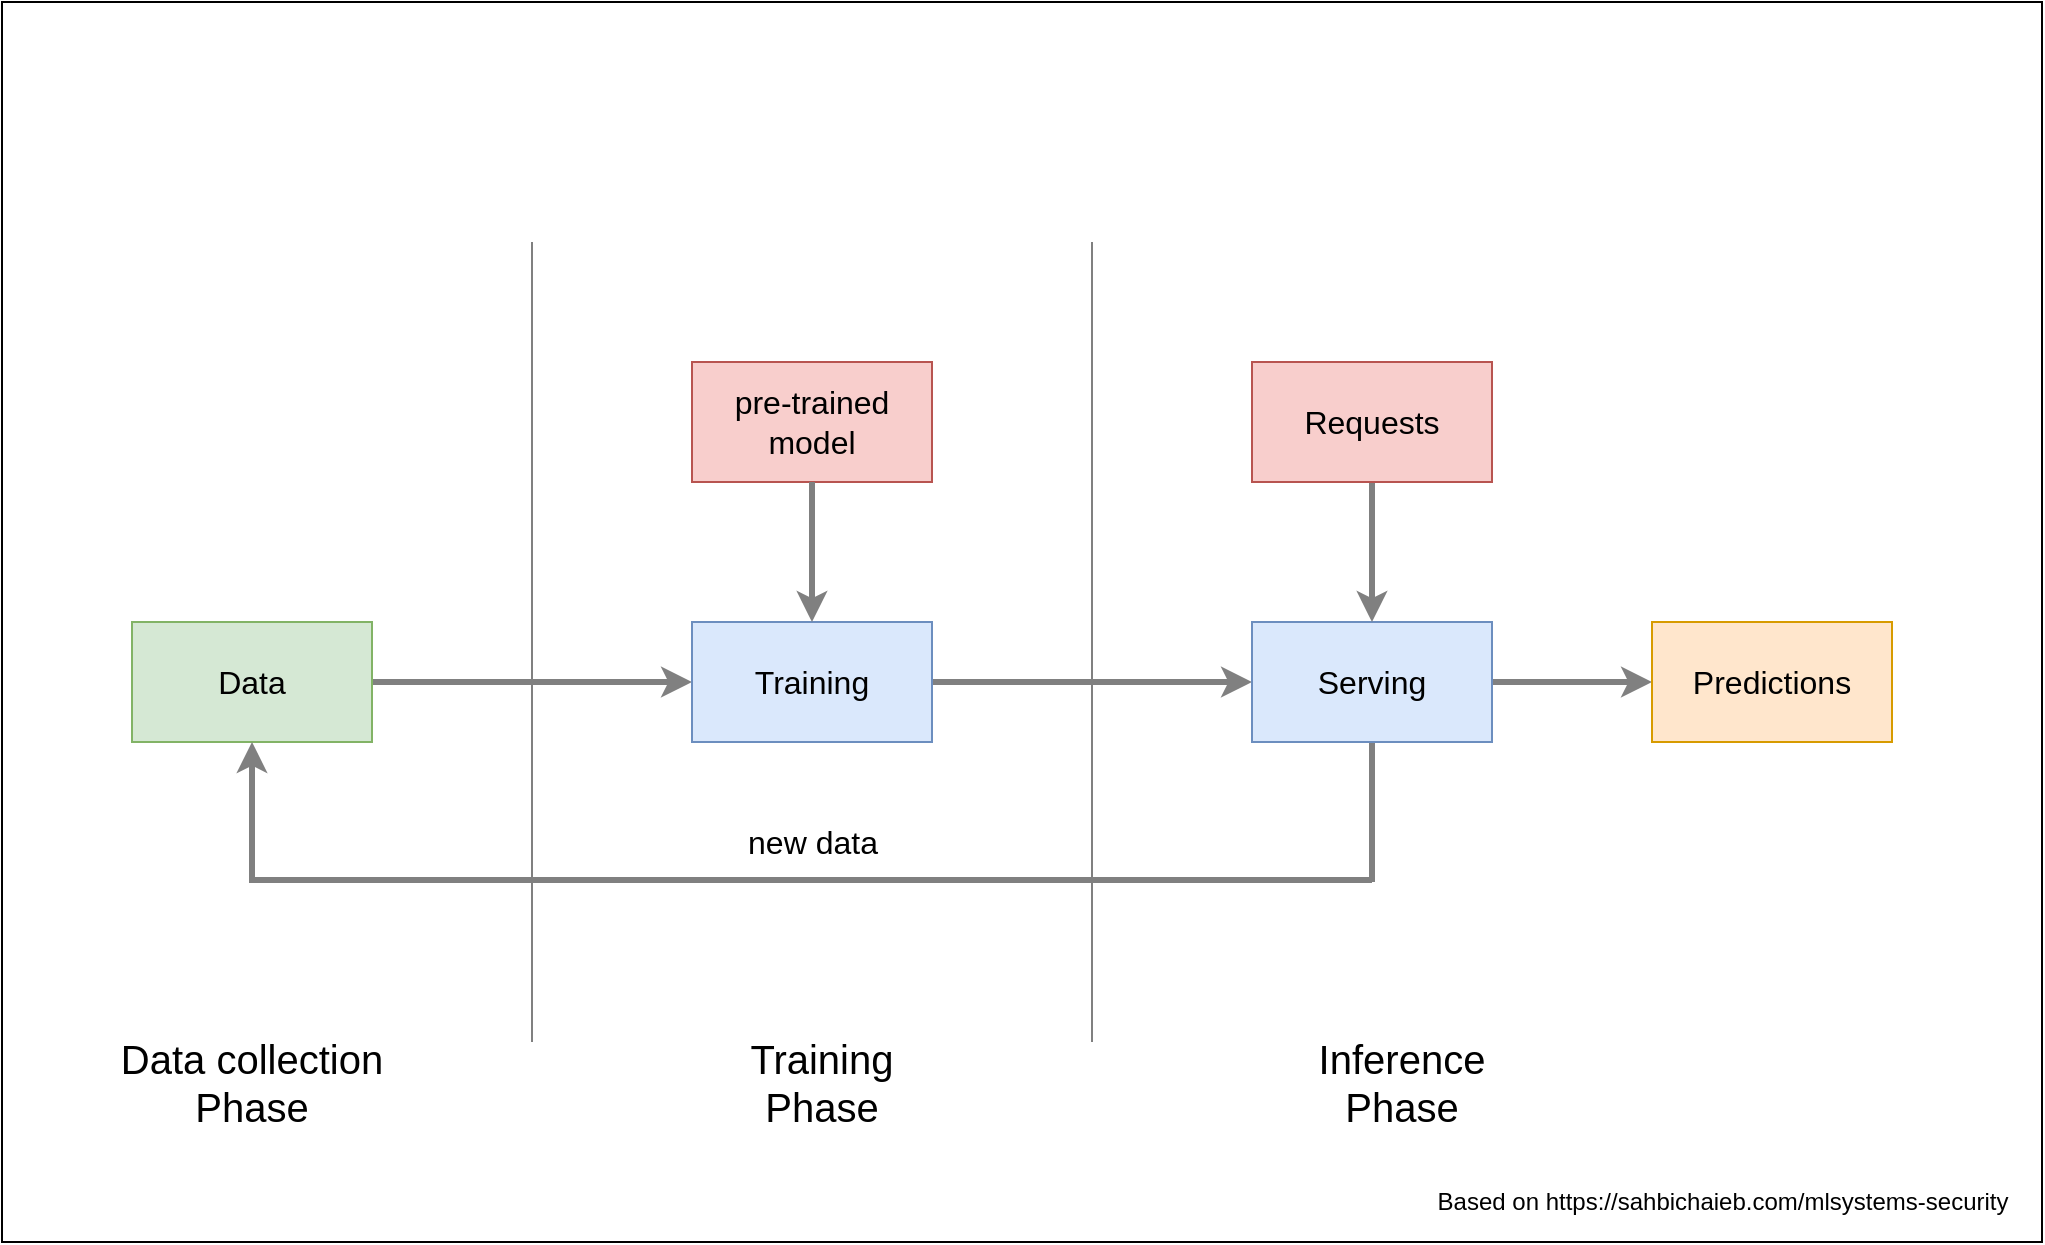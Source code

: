<mxfile version="18.0.6" type="device" pages="3"><diagram id="RNFB6xogdaObQNmdqbAb" name="woAttacks"><mxGraphModel dx="3346" dy="1932" grid="1" gridSize="10" guides="1" tooltips="1" connect="1" arrows="1" fold="1" page="1" pageScale="1" pageWidth="1169" pageHeight="827" math="0" shadow="0"><root><mxCell id="0"/><mxCell id="1" parent="0"/><mxCell id="ejrVKNgcgrdBrrJfz22q-30" style="edgeStyle=orthogonalEdgeStyle;rounded=0;jumpStyle=none;orthogonalLoop=1;jettySize=auto;html=1;entryX=0;entryY=0.5;entryDx=0;entryDy=0;shadow=0;fontSize=16;fontColor=#FF0000;endArrow=classic;endFill=1;strokeColor=#808080;elbow=vertical;strokeWidth=3;" parent="1" source="ejrVKNgcgrdBrrJfz22q-2" target="ejrVKNgcgrdBrrJfz22q-8" edge="1"><mxGeometry relative="1" as="geometry"/></mxCell><mxCell id="ejrVKNgcgrdBrrJfz22q-2" value="&lt;font style=&quot;font-size: 16px;&quot;&gt;Data&lt;/font&gt;" style="rounded=0;whiteSpace=wrap;html=1;fillColor=#d5e8d4;strokeColor=#82b366;" parent="1" vertex="1"><mxGeometry x="145" y="390" width="120" height="60" as="geometry"/></mxCell><mxCell id="ejrVKNgcgrdBrrJfz22q-3" value="" style="endArrow=none;html=1;rounded=0;strokeColor=#808080;" parent="1" edge="1"><mxGeometry width="50" height="50" relative="1" as="geometry"><mxPoint x="345" y="600" as="sourcePoint"/><mxPoint x="345" y="200" as="targetPoint"/></mxGeometry></mxCell><mxCell id="ejrVKNgcgrdBrrJfz22q-4" value="&lt;font style=&quot;font-size: 20px;&quot;&gt;Data collection&lt;br&gt;Phase&lt;br&gt;&lt;/font&gt;" style="text;html=1;strokeColor=none;fillColor=none;align=center;verticalAlign=middle;whiteSpace=wrap;rounded=0;" parent="1" vertex="1"><mxGeometry x="120" y="590" width="170" height="60" as="geometry"/></mxCell><mxCell id="ejrVKNgcgrdBrrJfz22q-5" value="&lt;font style=&quot;font-size: 20px;&quot;&gt;Training&lt;br&gt;Phase&lt;br&gt;&lt;/font&gt;" style="text;html=1;strokeColor=none;fillColor=none;align=center;verticalAlign=middle;whiteSpace=wrap;rounded=0;" parent="1" vertex="1"><mxGeometry x="405" y="590" width="170" height="60" as="geometry"/></mxCell><mxCell id="ejrVKNgcgrdBrrJfz22q-6" value="&lt;font style=&quot;font-size: 20px;&quot;&gt;Inference&lt;br&gt;Phase&lt;br&gt;&lt;/font&gt;" style="text;html=1;strokeColor=none;fillColor=none;align=center;verticalAlign=middle;whiteSpace=wrap;rounded=0;" parent="1" vertex="1"><mxGeometry x="695" y="590" width="170" height="60" as="geometry"/></mxCell><mxCell id="ejrVKNgcgrdBrrJfz22q-7" value="" style="endArrow=none;html=1;rounded=0;strokeColor=#808080;" parent="1" edge="1"><mxGeometry width="50" height="50" relative="1" as="geometry"><mxPoint x="625" y="600" as="sourcePoint"/><mxPoint x="625" y="200" as="targetPoint"/></mxGeometry></mxCell><mxCell id="ejrVKNgcgrdBrrJfz22q-31" style="edgeStyle=orthogonalEdgeStyle;rounded=0;jumpStyle=none;orthogonalLoop=1;jettySize=auto;html=1;entryX=0;entryY=0.5;entryDx=0;entryDy=0;shadow=0;fontSize=16;fontColor=#FF0000;endArrow=classic;endFill=1;strokeColor=#808080;strokeWidth=3;elbow=vertical;" parent="1" source="ejrVKNgcgrdBrrJfz22q-8" target="ejrVKNgcgrdBrrJfz22q-9" edge="1"><mxGeometry relative="1" as="geometry"/></mxCell><mxCell id="ejrVKNgcgrdBrrJfz22q-8" value="&lt;font style=&quot;font-size: 16px;&quot;&gt;Training&lt;/font&gt;" style="rounded=0;whiteSpace=wrap;html=1;fillColor=#dae8fc;strokeColor=#6c8ebf;" parent="1" vertex="1"><mxGeometry x="425" y="390" width="120" height="60" as="geometry"/></mxCell><mxCell id="ejrVKNgcgrdBrrJfz22q-32" style="edgeStyle=orthogonalEdgeStyle;rounded=0;jumpStyle=none;orthogonalLoop=1;jettySize=auto;html=1;entryX=0;entryY=0.5;entryDx=0;entryDy=0;shadow=0;fontSize=16;fontColor=#FF0000;endArrow=classic;endFill=1;strokeColor=#808080;strokeWidth=3;elbow=vertical;" parent="1" source="ejrVKNgcgrdBrrJfz22q-9" target="ejrVKNgcgrdBrrJfz22q-10" edge="1"><mxGeometry relative="1" as="geometry"/></mxCell><mxCell id="ejrVKNgcgrdBrrJfz22q-33" style="edgeStyle=orthogonalEdgeStyle;rounded=0;jumpStyle=none;orthogonalLoop=1;jettySize=auto;html=1;shadow=0;fontSize=16;fontColor=#FF0000;endArrow=none;endFill=0;strokeColor=#808080;strokeWidth=3;elbow=vertical;" parent="1" source="ejrVKNgcgrdBrrJfz22q-9" edge="1"><mxGeometry relative="1" as="geometry"><mxPoint x="765" y="520" as="targetPoint"/></mxGeometry></mxCell><mxCell id="ejrVKNgcgrdBrrJfz22q-9" value="&lt;font style=&quot;font-size: 16px;&quot;&gt;Serving&lt;/font&gt;" style="rounded=0;whiteSpace=wrap;html=1;fillColor=#dae8fc;strokeColor=#6c8ebf;" parent="1" vertex="1"><mxGeometry x="705" y="390" width="120" height="60" as="geometry"/></mxCell><mxCell id="ejrVKNgcgrdBrrJfz22q-10" value="&lt;font style=&quot;font-size: 16px;&quot;&gt;Predictions&lt;/font&gt;" style="rounded=0;whiteSpace=wrap;html=1;fillColor=#ffe6cc;strokeColor=#d79b00;" parent="1" vertex="1"><mxGeometry x="905" y="390" width="120" height="60" as="geometry"/></mxCell><mxCell id="ejrVKNgcgrdBrrJfz22q-39" style="edgeStyle=orthogonalEdgeStyle;rounded=0;jumpStyle=none;orthogonalLoop=1;jettySize=auto;html=1;entryX=0.5;entryY=0;entryDx=0;entryDy=0;shadow=0;fontSize=16;fontColor=#000000;endArrow=classic;endFill=1;strokeColor=#808080;strokeWidth=3;elbow=vertical;" parent="1" source="ejrVKNgcgrdBrrJfz22q-11" target="ejrVKNgcgrdBrrJfz22q-9" edge="1"><mxGeometry relative="1" as="geometry"/></mxCell><mxCell id="ejrVKNgcgrdBrrJfz22q-11" value="&lt;font style=&quot;font-size: 16px;&quot;&gt;Requests&lt;/font&gt;" style="rounded=0;whiteSpace=wrap;html=1;fillColor=#f8cecc;strokeColor=#b85450;" parent="1" vertex="1"><mxGeometry x="705" y="260" width="120" height="60" as="geometry"/></mxCell><mxCell id="ejrVKNgcgrdBrrJfz22q-13" value="&lt;font style=&quot;font-size: 16px;&quot;&gt;pre-trained&lt;br&gt;model&lt;br&gt;&lt;/font&gt;" style="rounded=0;whiteSpace=wrap;html=1;fillColor=#f8cecc;strokeColor=#b85450;" parent="1" vertex="1"><mxGeometry x="425" y="260" width="120" height="60" as="geometry"/></mxCell><mxCell id="ejrVKNgcgrdBrrJfz22q-38" style="edgeStyle=orthogonalEdgeStyle;rounded=0;jumpStyle=none;orthogonalLoop=1;jettySize=auto;html=1;entryX=0.5;entryY=0;entryDx=0;entryDy=0;shadow=0;fontSize=16;fontColor=#FF0000;endArrow=classic;endFill=1;strokeColor=#808080;elbow=vertical;strokeWidth=3;exitX=0.5;exitY=1;exitDx=0;exitDy=0;" parent="1" source="ejrVKNgcgrdBrrJfz22q-13" target="ejrVKNgcgrdBrrJfz22q-8" edge="1"><mxGeometry relative="1" as="geometry"><mxPoint x="195" y="430" as="sourcePoint"/><mxPoint x="435" y="430" as="targetPoint"/></mxGeometry></mxCell><mxCell id="NlvEzW2cER4dy0ob8Jzt-1" value="" style="rounded=0;whiteSpace=wrap;html=1;fontSize=12;fontColor=#000000;strokeColor=#000000;fillColor=none;" parent="1" vertex="1"><mxGeometry x="80" y="80" width="1020" height="620" as="geometry"/></mxCell><mxCell id="ejrVKNgcgrdBrrJfz22q-40" style="edgeStyle=orthogonalEdgeStyle;rounded=0;jumpStyle=none;orthogonalLoop=1;jettySize=auto;html=1;shadow=0;fontSize=16;fontColor=#FF0000;endArrow=classic;endFill=1;strokeColor=#808080;strokeWidth=3;elbow=vertical;entryX=0.5;entryY=1;entryDx=0;entryDy=0;" parent="1" target="ejrVKNgcgrdBrrJfz22q-2" edge="1"><mxGeometry relative="1" as="geometry"><mxPoint x="765" y="520" as="sourcePoint"/><mxPoint x="210" y="519" as="targetPoint"/><Array as="points"><mxPoint x="765" y="519"/><mxPoint x="205" y="519"/></Array></mxGeometry></mxCell><mxCell id="ejrVKNgcgrdBrrJfz22q-41" value="new data" style="edgeLabel;html=1;align=center;verticalAlign=middle;resizable=0;points=[];fontSize=16;fontColor=#000000;" parent="ejrVKNgcgrdBrrJfz22q-40" vertex="1" connectable="0"><mxGeometry x="-0.099" y="-3" relative="1" as="geometry"><mxPoint x="3" y="-16" as="offset"/></mxGeometry></mxCell><mxCell id="NlvEzW2cER4dy0ob8Jzt-2" value="Based on&amp;nbsp;https://sahbichaieb.com/mlsystems-security" style="text;html=1;align=center;verticalAlign=middle;resizable=0;points=[];autosize=1;strokeColor=none;fillColor=none;fontSize=12;fontColor=#000000;" parent="1" vertex="1"><mxGeometry x="790" y="670" width="300" height="20" as="geometry"/></mxCell></root></mxGraphModel></diagram><diagram id="9yRICJZvOF3jBKpiPIQ3" name="AttackSurface"><mxGraphModel dx="3346" dy="1932" grid="1" gridSize="10" guides="1" tooltips="1" connect="1" arrows="1" fold="1" page="1" pageScale="1" pageWidth="1169" pageHeight="827" math="0" shadow="0"><root><mxCell id="0"/><mxCell id="1" parent="0"/><mxCell id="UTCKa3ozesJwYGTRGf2v-1" value="" style="rounded=0;whiteSpace=wrap;html=1;fontSize=12;fontColor=#000000;strokeColor=#000000;fillColor=none;" parent="1" vertex="1"><mxGeometry x="80" y="80" width="1020" height="620" as="geometry"/></mxCell><mxCell id="nrl-kLtDPtIWph81rL-J-1" style="edgeStyle=orthogonalEdgeStyle;rounded=0;jumpStyle=none;orthogonalLoop=1;jettySize=auto;html=1;entryX=0;entryY=0.5;entryDx=0;entryDy=0;shadow=0;fontSize=16;fontColor=#FF0000;endArrow=classic;endFill=1;strokeColor=#808080;elbow=vertical;strokeWidth=3;" parent="1" source="nrl-kLtDPtIWph81rL-J-2" target="nrl-kLtDPtIWph81rL-J-9" edge="1"><mxGeometry relative="1" as="geometry"/></mxCell><mxCell id="nrl-kLtDPtIWph81rL-J-2" value="&lt;font style=&quot;font-size: 16px;&quot;&gt;Data&lt;/font&gt;" style="rounded=0;whiteSpace=wrap;html=1;fillColor=#d5e8d4;strokeColor=#82b366;" parent="1" vertex="1"><mxGeometry x="145" y="390" width="120" height="60" as="geometry"/></mxCell><mxCell id="nrl-kLtDPtIWph81rL-J-3" value="" style="endArrow=none;html=1;rounded=0;strokeColor=#808080;" parent="1" edge="1"><mxGeometry width="50" height="50" relative="1" as="geometry"><mxPoint x="345" y="600" as="sourcePoint"/><mxPoint x="345" y="200" as="targetPoint"/></mxGeometry></mxCell><mxCell id="nrl-kLtDPtIWph81rL-J-4" value="&lt;font style=&quot;font-size: 20px;&quot;&gt;Data collection&lt;br&gt;Phase&lt;br&gt;&lt;/font&gt;" style="text;html=1;strokeColor=none;fillColor=none;align=center;verticalAlign=middle;whiteSpace=wrap;rounded=0;" parent="1" vertex="1"><mxGeometry x="120" y="590" width="170" height="60" as="geometry"/></mxCell><mxCell id="nrl-kLtDPtIWph81rL-J-5" value="&lt;font style=&quot;font-size: 20px;&quot;&gt;Training&lt;br&gt;Phase&lt;br&gt;&lt;/font&gt;" style="text;html=1;strokeColor=none;fillColor=none;align=center;verticalAlign=middle;whiteSpace=wrap;rounded=0;" parent="1" vertex="1"><mxGeometry x="405" y="590" width="170" height="60" as="geometry"/></mxCell><mxCell id="nrl-kLtDPtIWph81rL-J-6" value="&lt;font style=&quot;font-size: 20px;&quot;&gt;Inference&lt;br&gt;Phase&lt;br&gt;&lt;/font&gt;" style="text;html=1;strokeColor=none;fillColor=none;align=center;verticalAlign=middle;whiteSpace=wrap;rounded=0;" parent="1" vertex="1"><mxGeometry x="695" y="590" width="170" height="60" as="geometry"/></mxCell><mxCell id="nrl-kLtDPtIWph81rL-J-7" value="" style="endArrow=none;html=1;rounded=0;strokeColor=#808080;" parent="1" edge="1"><mxGeometry width="50" height="50" relative="1" as="geometry"><mxPoint x="625" y="600" as="sourcePoint"/><mxPoint x="625" y="200" as="targetPoint"/></mxGeometry></mxCell><mxCell id="nrl-kLtDPtIWph81rL-J-8" style="edgeStyle=orthogonalEdgeStyle;rounded=0;jumpStyle=none;orthogonalLoop=1;jettySize=auto;html=1;entryX=0;entryY=0.5;entryDx=0;entryDy=0;shadow=0;fontSize=16;fontColor=#FF0000;endArrow=classic;endFill=1;strokeColor=#808080;strokeWidth=3;elbow=vertical;" parent="1" source="nrl-kLtDPtIWph81rL-J-9" target="nrl-kLtDPtIWph81rL-J-12" edge="1"><mxGeometry relative="1" as="geometry"/></mxCell><mxCell id="nrl-kLtDPtIWph81rL-J-9" value="&lt;font style=&quot;font-size: 16px;&quot;&gt;Training&lt;/font&gt;" style="rounded=0;whiteSpace=wrap;html=1;fillColor=#dae8fc;strokeColor=#6c8ebf;" parent="1" vertex="1"><mxGeometry x="425" y="390" width="120" height="60" as="geometry"/></mxCell><mxCell id="nrl-kLtDPtIWph81rL-J-10" style="edgeStyle=orthogonalEdgeStyle;rounded=0;jumpStyle=none;orthogonalLoop=1;jettySize=auto;html=1;entryX=0;entryY=0.5;entryDx=0;entryDy=0;shadow=0;fontSize=16;fontColor=#FF0000;endArrow=classic;endFill=1;strokeColor=#808080;strokeWidth=3;elbow=vertical;" parent="1" source="nrl-kLtDPtIWph81rL-J-12" target="nrl-kLtDPtIWph81rL-J-13" edge="1"><mxGeometry relative="1" as="geometry"/></mxCell><mxCell id="nrl-kLtDPtIWph81rL-J-11" style="edgeStyle=orthogonalEdgeStyle;rounded=0;jumpStyle=none;orthogonalLoop=1;jettySize=auto;html=1;shadow=0;fontSize=16;fontColor=#FF0000;endArrow=none;endFill=0;strokeColor=#808080;strokeWidth=3;elbow=vertical;" parent="1" source="nrl-kLtDPtIWph81rL-J-12" edge="1"><mxGeometry relative="1" as="geometry"><mxPoint x="765" y="520" as="targetPoint"/></mxGeometry></mxCell><mxCell id="nrl-kLtDPtIWph81rL-J-12" value="&lt;font style=&quot;font-size: 16px;&quot;&gt;Serving&lt;/font&gt;" style="rounded=0;whiteSpace=wrap;html=1;fillColor=#dae8fc;strokeColor=#6c8ebf;" parent="1" vertex="1"><mxGeometry x="705" y="390" width="120" height="60" as="geometry"/></mxCell><mxCell id="nrl-kLtDPtIWph81rL-J-13" value="&lt;font style=&quot;font-size: 16px;&quot;&gt;Predictions&lt;/font&gt;" style="rounded=0;whiteSpace=wrap;html=1;fillColor=#ffe6cc;strokeColor=#d79b00;" parent="1" vertex="1"><mxGeometry x="905" y="390" width="120" height="60" as="geometry"/></mxCell><mxCell id="nrl-kLtDPtIWph81rL-J-14" style="edgeStyle=orthogonalEdgeStyle;rounded=0;jumpStyle=none;orthogonalLoop=1;jettySize=auto;html=1;entryX=0.5;entryY=0;entryDx=0;entryDy=0;shadow=0;fontSize=16;fontColor=#000000;endArrow=classic;endFill=1;strokeColor=#808080;strokeWidth=3;elbow=vertical;" parent="1" source="nrl-kLtDPtIWph81rL-J-15" target="nrl-kLtDPtIWph81rL-J-12" edge="1"><mxGeometry relative="1" as="geometry"/></mxCell><mxCell id="nrl-kLtDPtIWph81rL-J-15" value="&lt;font style=&quot;font-size: 16px;&quot;&gt;Requests&lt;/font&gt;" style="rounded=0;whiteSpace=wrap;html=1;fillColor=#f8cecc;strokeColor=#b85450;" parent="1" vertex="1"><mxGeometry x="705" y="260" width="120" height="60" as="geometry"/></mxCell><mxCell id="nrl-kLtDPtIWph81rL-J-16" value="&lt;font style=&quot;font-size: 16px;&quot;&gt;pre-trained&lt;br&gt;model&lt;br&gt;&lt;/font&gt;" style="rounded=0;whiteSpace=wrap;html=1;fillColor=#f8cecc;strokeColor=#b85450;" parent="1" vertex="1"><mxGeometry x="425" y="260" width="120" height="60" as="geometry"/></mxCell><mxCell id="nrl-kLtDPtIWph81rL-J-17" style="edgeStyle=orthogonalEdgeStyle;rounded=0;orthogonalLoop=1;jettySize=auto;html=1;entryX=0.5;entryY=0;entryDx=0;entryDy=0;fontSize=16;strokeColor=#808080;dashed=1;" parent="1" source="nrl-kLtDPtIWph81rL-J-21" target="nrl-kLtDPtIWph81rL-J-16" edge="1"><mxGeometry relative="1" as="geometry"/></mxCell><mxCell id="nrl-kLtDPtIWph81rL-J-18" style="edgeStyle=orthogonalEdgeStyle;rounded=0;orthogonalLoop=1;jettySize=auto;html=1;exitX=1;exitY=0.5;exitDx=0;exitDy=0;fontSize=16;strokeColor=#808080;elbow=vertical;jumpStyle=none;shadow=0;endArrow=none;endFill=0;dashed=1;" parent="1" source="nrl-kLtDPtIWph81rL-J-21" edge="1"><mxGeometry relative="1" as="geometry"><mxPoint x="660" y="280" as="targetPoint"/><Array as="points"><mxPoint x="660" y="170"/><mxPoint x="660" y="280"/></Array></mxGeometry></mxCell><mxCell id="nrl-kLtDPtIWph81rL-J-19" value="trigger" style="edgeLabel;html=1;align=center;verticalAlign=middle;resizable=0;points=[];fontSize=16;" parent="nrl-kLtDPtIWph81rL-J-18" vertex="1" connectable="0"><mxGeometry x="-0.146" y="1" relative="1" as="geometry"><mxPoint x="19" y="-9" as="offset"/></mxGeometry></mxCell><mxCell id="nrl-kLtDPtIWph81rL-J-20" style="edgeStyle=orthogonalEdgeStyle;rounded=0;jumpStyle=none;orthogonalLoop=1;jettySize=auto;html=1;shadow=0;dashed=1;fontSize=16;endArrow=none;endFill=0;strokeColor=#808080;elbow=vertical;exitX=0;exitY=0.5;exitDx=0;exitDy=0;" parent="1" source="nrl-kLtDPtIWph81rL-J-21" edge="1"><mxGeometry relative="1" as="geometry"><mxPoint x="345" y="170" as="targetPoint"/><Array as="points"><mxPoint x="345" y="170"/></Array></mxGeometry></mxCell><mxCell id="nrl-kLtDPtIWph81rL-J-21" value="Backdoor&lt;br&gt;Attack" style="rounded=1;whiteSpace=wrap;html=1;fontSize=16;fillColor=default;fontColor=#FF0000;strokeColor=#FF0000;fontStyle=0;" parent="1" vertex="1"><mxGeometry x="425" y="140" width="120" height="60" as="geometry"/></mxCell><mxCell id="nrl-kLtDPtIWph81rL-J-22" style="edgeStyle=orthogonalEdgeStyle;rounded=0;jumpStyle=none;orthogonalLoop=1;jettySize=auto;html=1;entryX=0.5;entryY=0;entryDx=0;entryDy=0;shadow=0;dashed=1;fontSize=16;endArrow=classic;endFill=1;strokeColor=#808080;elbow=vertical;" parent="1" source="nrl-kLtDPtIWph81rL-J-23" target="nrl-kLtDPtIWph81rL-J-15" edge="1"><mxGeometry relative="1" as="geometry"/></mxCell><mxCell id="nrl-kLtDPtIWph81rL-J-23" value="Adversarial&lt;br&gt;Attack" style="rounded=1;whiteSpace=wrap;html=1;fontSize=16;fillColor=default;fontColor=#FF0000;strokeColor=#FF0000;fontStyle=0;" parent="1" vertex="1"><mxGeometry x="705" y="140" width="120" height="60" as="geometry"/></mxCell><mxCell id="nrl-kLtDPtIWph81rL-J-24" style="edgeStyle=orthogonalEdgeStyle;rounded=0;jumpStyle=none;orthogonalLoop=1;jettySize=auto;html=1;entryX=0.5;entryY=0;entryDx=0;entryDy=0;shadow=0;fontSize=16;fontColor=#FF0000;endArrow=classic;endFill=1;strokeColor=#808080;strokeWidth=1;elbow=vertical;dashed=1;" parent="1" source="nrl-kLtDPtIWph81rL-J-25" target="nrl-kLtDPtIWph81rL-J-2" edge="1"><mxGeometry relative="1" as="geometry"/></mxCell><mxCell id="nrl-kLtDPtIWph81rL-J-25" value="Data&lt;br&gt;Poisoning" style="rounded=1;whiteSpace=wrap;html=1;fontSize=16;fontColor=#FF0000;fontStyle=0;strokeColor=#FF0000;" parent="1" vertex="1"><mxGeometry x="145" y="140" width="120" height="60" as="geometry"/></mxCell><mxCell id="nrl-kLtDPtIWph81rL-J-26" style="edgeStyle=orthogonalEdgeStyle;rounded=0;jumpStyle=none;orthogonalLoop=1;jettySize=auto;html=1;entryX=0.5;entryY=1;entryDx=0;entryDy=0;shadow=0;dashed=1;fontSize=16;endArrow=classic;endFill=1;strokeColor=#808080;elbow=vertical;" parent="1" source="nrl-kLtDPtIWph81rL-J-27" target="nrl-kLtDPtIWph81rL-J-13" edge="1"><mxGeometry relative="1" as="geometry"/></mxCell><mxCell id="nrl-kLtDPtIWph81rL-J-27" value="Data&lt;br&gt;Extraction" style="rounded=1;whiteSpace=wrap;html=1;fontSize=16;fillColor=default;fontColor=#FF0000;strokeColor=#FF0000;fontStyle=0;" parent="1" vertex="1"><mxGeometry x="905" y="510" width="120" height="60" as="geometry"/></mxCell><mxCell id="nrl-kLtDPtIWph81rL-J-28" style="edgeStyle=orthogonalEdgeStyle;rounded=0;jumpStyle=none;orthogonalLoop=1;jettySize=auto;html=1;entryX=0.5;entryY=0;entryDx=0;entryDy=0;shadow=0;dashed=1;fontSize=16;endArrow=classic;endFill=1;strokeColor=#808080;elbow=vertical;" parent="1" source="nrl-kLtDPtIWph81rL-J-29" target="nrl-kLtDPtIWph81rL-J-13" edge="1"><mxGeometry relative="1" as="geometry"/></mxCell><mxCell id="nrl-kLtDPtIWph81rL-J-29" value="Model&lt;br&gt;Stealing" style="rounded=1;whiteSpace=wrap;html=1;fontSize=16;fillColor=default;fontColor=#FF0000;strokeColor=#FF0000;fontStyle=0;" parent="1" vertex="1"><mxGeometry x="905" y="260" width="120" height="60" as="geometry"/></mxCell><mxCell id="nrl-kLtDPtIWph81rL-J-30" style="edgeStyle=orthogonalEdgeStyle;rounded=0;orthogonalLoop=1;jettySize=auto;html=1;fontSize=16;strokeColor=#808080;elbow=vertical;jumpStyle=none;shadow=0;dashed=1;" parent="1" edge="1"><mxGeometry relative="1" as="geometry"><mxPoint x="705" y="280" as="targetPoint"/><mxPoint x="660" y="280" as="sourcePoint"/></mxGeometry></mxCell><mxCell id="nrl-kLtDPtIWph81rL-J-31" style="edgeStyle=orthogonalEdgeStyle;rounded=0;jumpStyle=none;orthogonalLoop=1;jettySize=auto;html=1;shadow=0;dashed=1;fontSize=16;endArrow=classic;endFill=1;strokeColor=#808080;elbow=vertical;" parent="1" edge="1"><mxGeometry relative="1" as="geometry"><mxPoint x="225" y="390" as="targetPoint"/><mxPoint x="345" y="170" as="sourcePoint"/><Array as="points"><mxPoint x="345" y="170"/><mxPoint x="305" y="170"/><mxPoint x="305" y="280"/><mxPoint x="225" y="280"/></Array></mxGeometry></mxCell><mxCell id="nrl-kLtDPtIWph81rL-J-32" style="edgeStyle=orthogonalEdgeStyle;rounded=0;jumpStyle=none;orthogonalLoop=1;jettySize=auto;html=1;entryX=0.5;entryY=0;entryDx=0;entryDy=0;shadow=0;fontSize=16;fontColor=#FF0000;endArrow=classic;endFill=1;strokeColor=#808080;elbow=vertical;strokeWidth=3;exitX=0.5;exitY=1;exitDx=0;exitDy=0;" parent="1" source="nrl-kLtDPtIWph81rL-J-16" target="nrl-kLtDPtIWph81rL-J-9" edge="1"><mxGeometry relative="1" as="geometry"><mxPoint x="195" y="430" as="sourcePoint"/><mxPoint x="435" y="430" as="targetPoint"/></mxGeometry></mxCell><mxCell id="nrl-kLtDPtIWph81rL-J-33" style="edgeStyle=orthogonalEdgeStyle;rounded=0;jumpStyle=none;orthogonalLoop=1;jettySize=auto;html=1;shadow=0;fontSize=16;fontColor=#FF0000;endArrow=classic;endFill=1;strokeColor=#808080;strokeWidth=3;elbow=vertical;entryX=0.5;entryY=1;entryDx=0;entryDy=0;" parent="1" target="nrl-kLtDPtIWph81rL-J-2" edge="1"><mxGeometry relative="1" as="geometry"><mxPoint x="765" y="520" as="sourcePoint"/><mxPoint x="210" y="519" as="targetPoint"/><Array as="points"><mxPoint x="765" y="519"/><mxPoint x="205" y="519"/></Array></mxGeometry></mxCell><mxCell id="nrl-kLtDPtIWph81rL-J-34" value="new data" style="edgeLabel;html=1;align=center;verticalAlign=middle;resizable=0;points=[];fontSize=16;fontColor=#000000;" parent="nrl-kLtDPtIWph81rL-J-33" vertex="1" connectable="0"><mxGeometry x="-0.099" y="-3" relative="1" as="geometry"><mxPoint x="3" y="-16" as="offset"/></mxGeometry></mxCell><mxCell id="nrl-kLtDPtIWph81rL-J-35" style="edgeStyle=orthogonalEdgeStyle;rounded=0;orthogonalLoop=1;jettySize=auto;html=1;entryX=0.75;entryY=0;entryDx=0;entryDy=0;fontSize=16;strokeColor=#808080;dashed=1;" parent="1" target="nrl-kLtDPtIWph81rL-J-9" edge="1"><mxGeometry relative="1" as="geometry"><mxPoint x="585" y="170" as="sourcePoint"/><mxPoint x="495" y="270" as="targetPoint"/><Array as="points"><mxPoint x="585" y="190"/><mxPoint x="585" y="360"/><mxPoint x="515" y="360"/></Array></mxGeometry></mxCell><mxCell id="By_9sLCx5rR-arANRbZm-1" value="Based on&amp;nbsp;https://sahbichaieb.com/mlsystems-security" style="text;html=1;align=center;verticalAlign=middle;resizable=0;points=[];autosize=1;strokeColor=none;fillColor=none;fontSize=12;fontColor=#000000;" parent="1" vertex="1"><mxGeometry x="790" y="670" width="300" height="20" as="geometry"/></mxCell></root></mxGraphModel></diagram><diagram name="AttackSurface_CIA" id="G-6qAFuhvt_CCw4ODq_C"><mxGraphModel dx="1312" dy="758" grid="1" gridSize="10" guides="1" tooltips="1" connect="1" arrows="1" fold="1" page="1" pageScale="1" pageWidth="1169" pageHeight="827" math="0" shadow="0"><root><mxCell id="vMA1LxuL5O48TzKGGJkR-0"/><mxCell id="vMA1LxuL5O48TzKGGJkR-1" parent="vMA1LxuL5O48TzKGGJkR-0"/><mxCell id="vMA1LxuL5O48TzKGGJkR-2" value="" style="rounded=0;whiteSpace=wrap;html=1;fontSize=12;fontColor=#000000;strokeColor=#000000;fillColor=none;" vertex="1" parent="vMA1LxuL5O48TzKGGJkR-1"><mxGeometry x="80" y="80" width="1020" height="620" as="geometry"/></mxCell><mxCell id="vMA1LxuL5O48TzKGGJkR-3" style="edgeStyle=orthogonalEdgeStyle;rounded=0;jumpStyle=none;orthogonalLoop=1;jettySize=auto;html=1;entryX=0;entryY=0.5;entryDx=0;entryDy=0;shadow=0;fontSize=16;fontColor=#FF0000;endArrow=classic;endFill=1;strokeColor=#808080;elbow=vertical;strokeWidth=3;" edge="1" parent="vMA1LxuL5O48TzKGGJkR-1" source="vMA1LxuL5O48TzKGGJkR-4" target="vMA1LxuL5O48TzKGGJkR-11"><mxGeometry relative="1" as="geometry"/></mxCell><mxCell id="vMA1LxuL5O48TzKGGJkR-4" value="&lt;font style=&quot;font-size: 16px;&quot;&gt;Data&lt;/font&gt;" style="rounded=0;whiteSpace=wrap;html=1;fillColor=#d5e8d4;strokeColor=#82b366;" vertex="1" parent="vMA1LxuL5O48TzKGGJkR-1"><mxGeometry x="145" y="390" width="120" height="60" as="geometry"/></mxCell><mxCell id="vMA1LxuL5O48TzKGGJkR-5" value="" style="endArrow=none;html=1;rounded=0;strokeColor=#808080;" edge="1" parent="vMA1LxuL5O48TzKGGJkR-1"><mxGeometry width="50" height="50" relative="1" as="geometry"><mxPoint x="345" y="600" as="sourcePoint"/><mxPoint x="345" y="200" as="targetPoint"/></mxGeometry></mxCell><mxCell id="vMA1LxuL5O48TzKGGJkR-6" value="&lt;font style=&quot;font-size: 20px;&quot;&gt;Data collection&lt;br&gt;Phase&lt;br&gt;&lt;/font&gt;" style="text;html=1;strokeColor=none;fillColor=none;align=center;verticalAlign=middle;whiteSpace=wrap;rounded=0;" vertex="1" parent="vMA1LxuL5O48TzKGGJkR-1"><mxGeometry x="120" y="590" width="170" height="60" as="geometry"/></mxCell><mxCell id="vMA1LxuL5O48TzKGGJkR-7" value="&lt;font style=&quot;font-size: 20px;&quot;&gt;Training&lt;br&gt;Phase&lt;br&gt;&lt;/font&gt;" style="text;html=1;strokeColor=none;fillColor=none;align=center;verticalAlign=middle;whiteSpace=wrap;rounded=0;" vertex="1" parent="vMA1LxuL5O48TzKGGJkR-1"><mxGeometry x="405" y="590" width="170" height="60" as="geometry"/></mxCell><mxCell id="vMA1LxuL5O48TzKGGJkR-8" value="&lt;font style=&quot;font-size: 20px;&quot;&gt;Inference&lt;br&gt;Phase&lt;br&gt;&lt;/font&gt;" style="text;html=1;strokeColor=none;fillColor=none;align=center;verticalAlign=middle;whiteSpace=wrap;rounded=0;" vertex="1" parent="vMA1LxuL5O48TzKGGJkR-1"><mxGeometry x="695" y="590" width="170" height="60" as="geometry"/></mxCell><mxCell id="vMA1LxuL5O48TzKGGJkR-9" value="" style="endArrow=none;html=1;rounded=0;strokeColor=#808080;" edge="1" parent="vMA1LxuL5O48TzKGGJkR-1"><mxGeometry width="50" height="50" relative="1" as="geometry"><mxPoint x="625" y="600" as="sourcePoint"/><mxPoint x="625" y="200" as="targetPoint"/></mxGeometry></mxCell><mxCell id="vMA1LxuL5O48TzKGGJkR-10" style="edgeStyle=orthogonalEdgeStyle;rounded=0;jumpStyle=none;orthogonalLoop=1;jettySize=auto;html=1;entryX=0;entryY=0.5;entryDx=0;entryDy=0;shadow=0;fontSize=16;fontColor=#FF0000;endArrow=classic;endFill=1;strokeColor=#808080;strokeWidth=3;elbow=vertical;" edge="1" parent="vMA1LxuL5O48TzKGGJkR-1" source="vMA1LxuL5O48TzKGGJkR-11" target="vMA1LxuL5O48TzKGGJkR-14"><mxGeometry relative="1" as="geometry"/></mxCell><mxCell id="vMA1LxuL5O48TzKGGJkR-11" value="&lt;font style=&quot;font-size: 16px;&quot;&gt;Training&lt;/font&gt;" style="rounded=0;whiteSpace=wrap;html=1;fillColor=#dae8fc;strokeColor=#6c8ebf;" vertex="1" parent="vMA1LxuL5O48TzKGGJkR-1"><mxGeometry x="425" y="390" width="120" height="60" as="geometry"/></mxCell><mxCell id="vMA1LxuL5O48TzKGGJkR-12" style="edgeStyle=orthogonalEdgeStyle;rounded=0;jumpStyle=none;orthogonalLoop=1;jettySize=auto;html=1;entryX=0;entryY=0.5;entryDx=0;entryDy=0;shadow=0;fontSize=16;fontColor=#FF0000;endArrow=classic;endFill=1;strokeColor=#808080;strokeWidth=3;elbow=vertical;" edge="1" parent="vMA1LxuL5O48TzKGGJkR-1" source="vMA1LxuL5O48TzKGGJkR-14" target="vMA1LxuL5O48TzKGGJkR-15"><mxGeometry relative="1" as="geometry"/></mxCell><mxCell id="vMA1LxuL5O48TzKGGJkR-13" style="edgeStyle=orthogonalEdgeStyle;rounded=0;jumpStyle=none;orthogonalLoop=1;jettySize=auto;html=1;shadow=0;fontSize=16;fontColor=#FF0000;endArrow=none;endFill=0;strokeColor=#808080;strokeWidth=3;elbow=vertical;" edge="1" parent="vMA1LxuL5O48TzKGGJkR-1" source="vMA1LxuL5O48TzKGGJkR-14"><mxGeometry relative="1" as="geometry"><mxPoint x="765" y="520" as="targetPoint"/></mxGeometry></mxCell><mxCell id="vMA1LxuL5O48TzKGGJkR-14" value="&lt;font style=&quot;font-size: 16px;&quot;&gt;Serving&lt;/font&gt;" style="rounded=0;whiteSpace=wrap;html=1;fillColor=#dae8fc;strokeColor=#6c8ebf;" vertex="1" parent="vMA1LxuL5O48TzKGGJkR-1"><mxGeometry x="705" y="390" width="120" height="60" as="geometry"/></mxCell><mxCell id="vMA1LxuL5O48TzKGGJkR-15" value="&lt;font style=&quot;font-size: 16px;&quot;&gt;Predictions&lt;/font&gt;" style="rounded=0;whiteSpace=wrap;html=1;fillColor=#ffe6cc;strokeColor=#d79b00;" vertex="1" parent="vMA1LxuL5O48TzKGGJkR-1"><mxGeometry x="905" y="390" width="120" height="60" as="geometry"/></mxCell><mxCell id="vMA1LxuL5O48TzKGGJkR-16" style="edgeStyle=orthogonalEdgeStyle;rounded=0;jumpStyle=none;orthogonalLoop=1;jettySize=auto;html=1;entryX=0.5;entryY=0;entryDx=0;entryDy=0;shadow=0;fontSize=16;fontColor=#000000;endArrow=classic;endFill=1;strokeColor=#808080;strokeWidth=3;elbow=vertical;" edge="1" parent="vMA1LxuL5O48TzKGGJkR-1" source="vMA1LxuL5O48TzKGGJkR-17" target="vMA1LxuL5O48TzKGGJkR-14"><mxGeometry relative="1" as="geometry"/></mxCell><mxCell id="vMA1LxuL5O48TzKGGJkR-17" value="&lt;font style=&quot;font-size: 16px;&quot;&gt;Requests&lt;/font&gt;" style="rounded=0;whiteSpace=wrap;html=1;fillColor=#f8cecc;strokeColor=#b85450;" vertex="1" parent="vMA1LxuL5O48TzKGGJkR-1"><mxGeometry x="705" y="260" width="120" height="60" as="geometry"/></mxCell><mxCell id="vMA1LxuL5O48TzKGGJkR-18" value="&lt;font style=&quot;font-size: 16px;&quot;&gt;pre-trained&lt;br&gt;model&lt;br&gt;&lt;/font&gt;" style="rounded=0;whiteSpace=wrap;html=1;fillColor=#f8cecc;strokeColor=#b85450;" vertex="1" parent="vMA1LxuL5O48TzKGGJkR-1"><mxGeometry x="425" y="260" width="120" height="60" as="geometry"/></mxCell><mxCell id="vMA1LxuL5O48TzKGGJkR-19" style="edgeStyle=orthogonalEdgeStyle;rounded=0;orthogonalLoop=1;jettySize=auto;html=1;entryX=0.5;entryY=0;entryDx=0;entryDy=0;fontSize=16;strokeColor=#808080;dashed=1;" edge="1" parent="vMA1LxuL5O48TzKGGJkR-1" source="vMA1LxuL5O48TzKGGJkR-23" target="vMA1LxuL5O48TzKGGJkR-18"><mxGeometry relative="1" as="geometry"/></mxCell><mxCell id="vMA1LxuL5O48TzKGGJkR-20" style="edgeStyle=orthogonalEdgeStyle;rounded=0;orthogonalLoop=1;jettySize=auto;html=1;exitX=1;exitY=0.5;exitDx=0;exitDy=0;fontSize=16;strokeColor=#808080;elbow=vertical;jumpStyle=none;shadow=0;endArrow=none;endFill=0;dashed=1;" edge="1" parent="vMA1LxuL5O48TzKGGJkR-1" source="vMA1LxuL5O48TzKGGJkR-23"><mxGeometry relative="1" as="geometry"><mxPoint x="660" y="280" as="targetPoint"/><Array as="points"><mxPoint x="660" y="170"/><mxPoint x="660" y="280"/></Array></mxGeometry></mxCell><mxCell id="vMA1LxuL5O48TzKGGJkR-21" value="trigger" style="edgeLabel;html=1;align=center;verticalAlign=middle;resizable=0;points=[];fontSize=16;" vertex="1" connectable="0" parent="vMA1LxuL5O48TzKGGJkR-20"><mxGeometry x="-0.146" y="1" relative="1" as="geometry"><mxPoint x="19" y="-9" as="offset"/></mxGeometry></mxCell><mxCell id="vMA1LxuL5O48TzKGGJkR-22" style="edgeStyle=orthogonalEdgeStyle;rounded=0;jumpStyle=none;orthogonalLoop=1;jettySize=auto;html=1;shadow=0;dashed=1;fontSize=16;endArrow=none;endFill=0;strokeColor=#808080;elbow=vertical;exitX=0;exitY=0.5;exitDx=0;exitDy=0;" edge="1" parent="vMA1LxuL5O48TzKGGJkR-1" source="vMA1LxuL5O48TzKGGJkR-23"><mxGeometry relative="1" as="geometry"><mxPoint x="345" y="170" as="targetPoint"/><Array as="points"><mxPoint x="345" y="170"/></Array></mxGeometry></mxCell><mxCell id="vMA1LxuL5O48TzKGGJkR-23" value="Backdoor&lt;br&gt;Attack" style="rounded=1;whiteSpace=wrap;html=1;fontSize=16;fillColor=default;fontColor=#FF0000;strokeColor=#FF0000;fontStyle=0;" vertex="1" parent="vMA1LxuL5O48TzKGGJkR-1"><mxGeometry x="425" y="140" width="120" height="60" as="geometry"/></mxCell><mxCell id="vMA1LxuL5O48TzKGGJkR-24" style="edgeStyle=orthogonalEdgeStyle;rounded=0;jumpStyle=none;orthogonalLoop=1;jettySize=auto;html=1;entryX=0.5;entryY=0;entryDx=0;entryDy=0;shadow=0;dashed=1;fontSize=16;endArrow=classic;endFill=1;strokeColor=#808080;elbow=vertical;" edge="1" parent="vMA1LxuL5O48TzKGGJkR-1" source="vMA1LxuL5O48TzKGGJkR-25" target="vMA1LxuL5O48TzKGGJkR-17"><mxGeometry relative="1" as="geometry"/></mxCell><mxCell id="vMA1LxuL5O48TzKGGJkR-25" value="Adversarial&lt;br&gt;Attack" style="rounded=1;whiteSpace=wrap;html=1;fontSize=16;fillColor=default;fontColor=#FF0000;strokeColor=#FF0000;fontStyle=0;" vertex="1" parent="vMA1LxuL5O48TzKGGJkR-1"><mxGeometry x="705" y="140" width="120" height="60" as="geometry"/></mxCell><mxCell id="vMA1LxuL5O48TzKGGJkR-26" style="edgeStyle=orthogonalEdgeStyle;rounded=0;jumpStyle=none;orthogonalLoop=1;jettySize=auto;html=1;entryX=0.5;entryY=0;entryDx=0;entryDy=0;shadow=0;fontSize=16;fontColor=#FF0000;endArrow=classic;endFill=1;strokeColor=#808080;strokeWidth=1;elbow=vertical;dashed=1;" edge="1" parent="vMA1LxuL5O48TzKGGJkR-1" source="vMA1LxuL5O48TzKGGJkR-27" target="vMA1LxuL5O48TzKGGJkR-4"><mxGeometry relative="1" as="geometry"/></mxCell><mxCell id="vMA1LxuL5O48TzKGGJkR-27" value="Data&lt;br&gt;Poisoning" style="rounded=1;whiteSpace=wrap;html=1;fontSize=16;fontColor=#FF0000;fontStyle=0;strokeColor=#FF0000;" vertex="1" parent="vMA1LxuL5O48TzKGGJkR-1"><mxGeometry x="145" y="140" width="120" height="60" as="geometry"/></mxCell><mxCell id="vMA1LxuL5O48TzKGGJkR-28" style="edgeStyle=orthogonalEdgeStyle;rounded=0;jumpStyle=none;orthogonalLoop=1;jettySize=auto;html=1;entryX=0.5;entryY=1;entryDx=0;entryDy=0;shadow=0;dashed=1;fontSize=16;endArrow=classic;endFill=1;strokeColor=#808080;elbow=vertical;" edge="1" parent="vMA1LxuL5O48TzKGGJkR-1" source="vMA1LxuL5O48TzKGGJkR-29" target="vMA1LxuL5O48TzKGGJkR-15"><mxGeometry relative="1" as="geometry"/></mxCell><mxCell id="vMA1LxuL5O48TzKGGJkR-29" value="Data&lt;br&gt;Extraction" style="rounded=1;whiteSpace=wrap;html=1;fontSize=16;fillColor=default;fontColor=#FF0000;strokeColor=#FF0000;fontStyle=0;" vertex="1" parent="vMA1LxuL5O48TzKGGJkR-1"><mxGeometry x="905" y="510" width="120" height="60" as="geometry"/></mxCell><mxCell id="vMA1LxuL5O48TzKGGJkR-30" style="edgeStyle=orthogonalEdgeStyle;rounded=0;jumpStyle=none;orthogonalLoop=1;jettySize=auto;html=1;entryX=0.5;entryY=0;entryDx=0;entryDy=0;shadow=0;dashed=1;fontSize=16;endArrow=classic;endFill=1;strokeColor=#808080;elbow=vertical;" edge="1" parent="vMA1LxuL5O48TzKGGJkR-1" source="vMA1LxuL5O48TzKGGJkR-31" target="vMA1LxuL5O48TzKGGJkR-15"><mxGeometry relative="1" as="geometry"/></mxCell><mxCell id="vMA1LxuL5O48TzKGGJkR-31" value="Model&lt;br&gt;Stealing" style="rounded=1;whiteSpace=wrap;html=1;fontSize=16;fillColor=default;fontColor=#FF0000;strokeColor=#FF0000;fontStyle=0;" vertex="1" parent="vMA1LxuL5O48TzKGGJkR-1"><mxGeometry x="905" y="260" width="120" height="60" as="geometry"/></mxCell><mxCell id="vMA1LxuL5O48TzKGGJkR-32" style="edgeStyle=orthogonalEdgeStyle;rounded=0;orthogonalLoop=1;jettySize=auto;html=1;fontSize=16;strokeColor=#808080;elbow=vertical;jumpStyle=none;shadow=0;dashed=1;" edge="1" parent="vMA1LxuL5O48TzKGGJkR-1"><mxGeometry relative="1" as="geometry"><mxPoint x="705" y="280" as="targetPoint"/><mxPoint x="660" y="280" as="sourcePoint"/></mxGeometry></mxCell><mxCell id="vMA1LxuL5O48TzKGGJkR-33" style="edgeStyle=orthogonalEdgeStyle;rounded=0;jumpStyle=none;orthogonalLoop=1;jettySize=auto;html=1;shadow=0;dashed=1;fontSize=16;endArrow=classic;endFill=1;strokeColor=#808080;elbow=vertical;" edge="1" parent="vMA1LxuL5O48TzKGGJkR-1"><mxGeometry relative="1" as="geometry"><mxPoint x="225" y="390" as="targetPoint"/><mxPoint x="345" y="170" as="sourcePoint"/><Array as="points"><mxPoint x="345" y="170"/><mxPoint x="305" y="170"/><mxPoint x="305" y="280"/><mxPoint x="225" y="280"/></Array></mxGeometry></mxCell><mxCell id="vMA1LxuL5O48TzKGGJkR-34" style="edgeStyle=orthogonalEdgeStyle;rounded=0;jumpStyle=none;orthogonalLoop=1;jettySize=auto;html=1;entryX=0.5;entryY=0;entryDx=0;entryDy=0;shadow=0;fontSize=16;fontColor=#FF0000;endArrow=classic;endFill=1;strokeColor=#808080;elbow=vertical;strokeWidth=3;exitX=0.5;exitY=1;exitDx=0;exitDy=0;" edge="1" parent="vMA1LxuL5O48TzKGGJkR-1" source="vMA1LxuL5O48TzKGGJkR-18" target="vMA1LxuL5O48TzKGGJkR-11"><mxGeometry relative="1" as="geometry"><mxPoint x="195" y="430" as="sourcePoint"/><mxPoint x="435" y="430" as="targetPoint"/></mxGeometry></mxCell><mxCell id="vMA1LxuL5O48TzKGGJkR-35" style="edgeStyle=orthogonalEdgeStyle;rounded=0;jumpStyle=none;orthogonalLoop=1;jettySize=auto;html=1;shadow=0;fontSize=16;fontColor=#FF0000;endArrow=classic;endFill=1;strokeColor=#808080;strokeWidth=3;elbow=vertical;entryX=0.5;entryY=1;entryDx=0;entryDy=0;" edge="1" parent="vMA1LxuL5O48TzKGGJkR-1" target="vMA1LxuL5O48TzKGGJkR-4"><mxGeometry relative="1" as="geometry"><mxPoint x="765" y="520" as="sourcePoint"/><mxPoint x="210" y="519" as="targetPoint"/><Array as="points"><mxPoint x="765" y="519"/><mxPoint x="205" y="519"/></Array></mxGeometry></mxCell><mxCell id="vMA1LxuL5O48TzKGGJkR-36" value="new data" style="edgeLabel;html=1;align=center;verticalAlign=middle;resizable=0;points=[];fontSize=16;fontColor=#000000;" vertex="1" connectable="0" parent="vMA1LxuL5O48TzKGGJkR-35"><mxGeometry x="-0.099" y="-3" relative="1" as="geometry"><mxPoint x="3" y="-16" as="offset"/></mxGeometry></mxCell><mxCell id="vMA1LxuL5O48TzKGGJkR-37" style="edgeStyle=orthogonalEdgeStyle;rounded=0;orthogonalLoop=1;jettySize=auto;html=1;entryX=0.75;entryY=0;entryDx=0;entryDy=0;fontSize=16;strokeColor=#808080;dashed=1;" edge="1" parent="vMA1LxuL5O48TzKGGJkR-1" target="vMA1LxuL5O48TzKGGJkR-11"><mxGeometry relative="1" as="geometry"><mxPoint x="585" y="170" as="sourcePoint"/><mxPoint x="495" y="270" as="targetPoint"/><Array as="points"><mxPoint x="585" y="190"/><mxPoint x="585" y="360"/><mxPoint x="515" y="360"/></Array></mxGeometry></mxCell><mxCell id="vMA1LxuL5O48TzKGGJkR-38" value="Based on&amp;nbsp;https://sahbichaieb.com/mlsystems-security" style="text;html=1;align=center;verticalAlign=middle;resizable=0;points=[];autosize=1;strokeColor=none;fillColor=none;fontSize=12;fontColor=#000000;" vertex="1" parent="vMA1LxuL5O48TzKGGJkR-1"><mxGeometry x="790" y="670" width="300" height="20" as="geometry"/></mxCell><mxCell id="_vLbw3IfNg62cz8ioUWt-1" value="C, A" style="ellipse;whiteSpace=wrap;html=1;aspect=fixed;fillColor=#e51400;strokeColor=#B20000;fontColor=#ffffff;" vertex="1" parent="vMA1LxuL5O48TzKGGJkR-1"><mxGeometry x="240" y="110" width="50" height="50" as="geometry"/></mxCell><mxCell id="_vLbw3IfNg62cz8ioUWt-2" value="I" style="ellipse;whiteSpace=wrap;html=1;aspect=fixed;fillColor=#e51400;strokeColor=#B20000;fontColor=#ffffff;" vertex="1" parent="vMA1LxuL5O48TzKGGJkR-1"><mxGeometry x="525" y="110" width="50" height="50" as="geometry"/></mxCell><mxCell id="_vLbw3IfNg62cz8ioUWt-6" value="I, A&lt;br&gt;black-box&lt;br&gt;targeted/Indis.&lt;br&gt;causative" style="rounded=0;whiteSpace=wrap;html=1;fillColor=#e51400;fontColor=#ffffff;strokeColor=#B20000;" vertex="1" parent="vMA1LxuL5O48TzKGGJkR-1"><mxGeometry x="240" y="100" width="90" height="60" as="geometry"/></mxCell><mxCell id="_vLbw3IfNg62cz8ioUWt-7" value="I&lt;br&gt;white-box&lt;br&gt;targeted&lt;br&gt;causative" style="rounded=0;whiteSpace=wrap;html=1;fillColor=#e51400;fontColor=#ffffff;strokeColor=#B20000;" vertex="1" parent="vMA1LxuL5O48TzKGGJkR-1"><mxGeometry x="525" y="100" width="90" height="60" as="geometry"/></mxCell><mxCell id="_vLbw3IfNg62cz8ioUWt-8" value="I&lt;br&gt;white-box&lt;br&gt;targeted&lt;br&gt;exploratory" style="rounded=0;whiteSpace=wrap;html=1;fillColor=#e51400;fontColor=#ffffff;strokeColor=#B20000;" vertex="1" parent="vMA1LxuL5O48TzKGGJkR-1"><mxGeometry x="810" y="100" width="100" height="60" as="geometry"/></mxCell><mxCell id="_vLbw3IfNg62cz8ioUWt-9" value="C&lt;br&gt;black-box&lt;br&gt;indiscriminate&lt;br&gt;exploratory" style="rounded=0;whiteSpace=wrap;html=1;fillColor=#e51400;fontColor=#ffffff;strokeColor=#B20000;" vertex="1" parent="vMA1LxuL5O48TzKGGJkR-1"><mxGeometry x="990" y="220" width="100" height="60" as="geometry"/></mxCell><mxCell id="_vLbw3IfNg62cz8ioUWt-10" value="C&lt;br&gt;black-box&lt;br&gt;indiscriminate&lt;br&gt;exploratory" style="rounded=0;whiteSpace=wrap;html=1;fillColor=#e51400;fontColor=#ffffff;strokeColor=#B20000;" vertex="1" parent="vMA1LxuL5O48TzKGGJkR-1"><mxGeometry x="990" y="470" width="100" height="60" as="geometry"/></mxCell></root></mxGraphModel></diagram></mxfile>